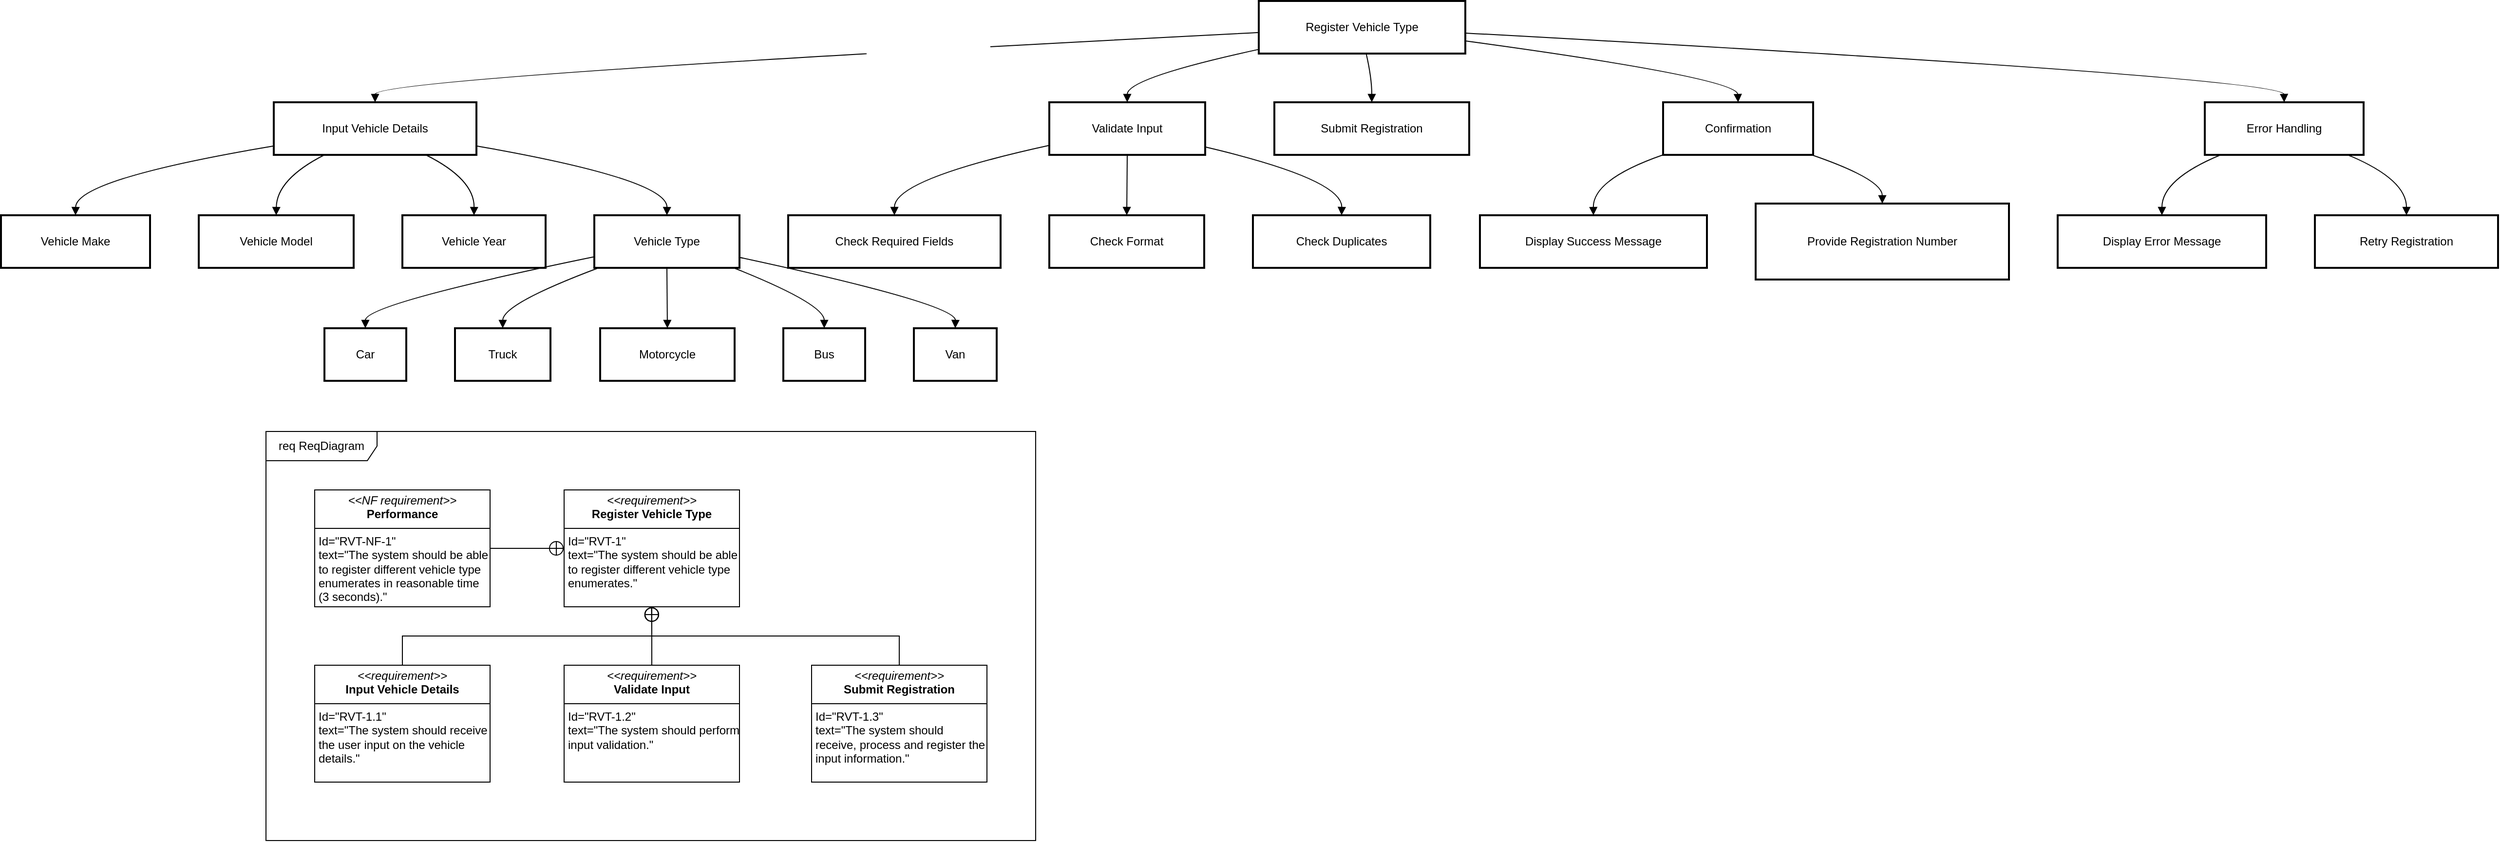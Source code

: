 <mxfile version="26.2.12">
  <diagram name="Página-1" id="f3qLATBkcaTukcZaTDRv">
    <mxGraphModel dx="2610" dy="1338" grid="1" gridSize="10" guides="1" tooltips="1" connect="1" arrows="1" fold="1" page="1" pageScale="1" pageWidth="827" pageHeight="1169" math="0" shadow="0">
      <root>
        <mxCell id="0" />
        <mxCell id="1" parent="0" />
        <mxCell id="2" value="Register Vehicle Type" style="whiteSpace=wrap;strokeWidth=2;" parent="1" vertex="1">
          <mxGeometry x="1299" y="8" width="212" height="54" as="geometry" />
        </mxCell>
        <mxCell id="3" value="Input Vehicle Details" style="whiteSpace=wrap;strokeWidth=2;" parent="1" vertex="1">
          <mxGeometry x="288" y="112" width="208" height="54" as="geometry" />
        </mxCell>
        <mxCell id="4" value="Vehicle Make" style="whiteSpace=wrap;strokeWidth=2;" parent="1" vertex="1">
          <mxGeometry x="8" y="228" width="153" height="54" as="geometry" />
        </mxCell>
        <mxCell id="5" value="Vehicle Model" style="whiteSpace=wrap;strokeWidth=2;" parent="1" vertex="1">
          <mxGeometry x="211" y="228" width="159" height="54" as="geometry" />
        </mxCell>
        <mxCell id="6" value="Vehicle Year" style="whiteSpace=wrap;strokeWidth=2;" parent="1" vertex="1">
          <mxGeometry x="420" y="228" width="147" height="54" as="geometry" />
        </mxCell>
        <mxCell id="7" value="Vehicle Type" style="whiteSpace=wrap;strokeWidth=2;" parent="1" vertex="1">
          <mxGeometry x="617" y="228" width="149" height="54" as="geometry" />
        </mxCell>
        <mxCell id="8" value="Car" style="whiteSpace=wrap;strokeWidth=2;" parent="1" vertex="1">
          <mxGeometry x="340" y="344" width="84" height="54" as="geometry" />
        </mxCell>
        <mxCell id="9" value="Truck" style="whiteSpace=wrap;strokeWidth=2;" parent="1" vertex="1">
          <mxGeometry x="474" y="344" width="98" height="54" as="geometry" />
        </mxCell>
        <mxCell id="10" value="Motorcycle" style="whiteSpace=wrap;strokeWidth=2;" parent="1" vertex="1">
          <mxGeometry x="623" y="344" width="138" height="54" as="geometry" />
        </mxCell>
        <mxCell id="11" value="Bus" style="whiteSpace=wrap;strokeWidth=2;" parent="1" vertex="1">
          <mxGeometry x="811" y="344" width="84" height="54" as="geometry" />
        </mxCell>
        <mxCell id="12" value="Van" style="whiteSpace=wrap;strokeWidth=2;" parent="1" vertex="1">
          <mxGeometry x="945" y="344" width="85" height="54" as="geometry" />
        </mxCell>
        <mxCell id="13" value="Validate Input" style="whiteSpace=wrap;strokeWidth=2;" parent="1" vertex="1">
          <mxGeometry x="1084" y="112" width="160" height="54" as="geometry" />
        </mxCell>
        <mxCell id="14" value="Check Required Fields" style="whiteSpace=wrap;strokeWidth=2;" parent="1" vertex="1">
          <mxGeometry x="816" y="228" width="218" height="54" as="geometry" />
        </mxCell>
        <mxCell id="15" value="Check Format" style="whiteSpace=wrap;strokeWidth=2;" parent="1" vertex="1">
          <mxGeometry x="1084" y="228" width="159" height="54" as="geometry" />
        </mxCell>
        <mxCell id="16" value="Check Duplicates" style="whiteSpace=wrap;strokeWidth=2;" parent="1" vertex="1">
          <mxGeometry x="1293" y="228" width="182" height="54" as="geometry" />
        </mxCell>
        <mxCell id="17" value="Submit Registration" style="whiteSpace=wrap;strokeWidth=2;" parent="1" vertex="1">
          <mxGeometry x="1315" y="112" width="200" height="54" as="geometry" />
        </mxCell>
        <mxCell id="18" value="Confirmation" style="whiteSpace=wrap;strokeWidth=2;" parent="1" vertex="1">
          <mxGeometry x="1714" y="112" width="154" height="54" as="geometry" />
        </mxCell>
        <mxCell id="19" value="Display Success Message" style="whiteSpace=wrap;strokeWidth=2;" parent="1" vertex="1">
          <mxGeometry x="1526" y="228" width="233" height="54" as="geometry" />
        </mxCell>
        <mxCell id="20" value="Provide Registration Number" style="whiteSpace=wrap;strokeWidth=2;" parent="1" vertex="1">
          <mxGeometry x="1809" y="216" width="260" height="78" as="geometry" />
        </mxCell>
        <mxCell id="21" value="Error Handling" style="whiteSpace=wrap;strokeWidth=2;" parent="1" vertex="1">
          <mxGeometry x="2270" y="112" width="163" height="54" as="geometry" />
        </mxCell>
        <mxCell id="22" value="Display Error Message" style="whiteSpace=wrap;strokeWidth=2;" parent="1" vertex="1">
          <mxGeometry x="2119" y="228" width="214" height="54" as="geometry" />
        </mxCell>
        <mxCell id="23" value="Retry Registration" style="whiteSpace=wrap;strokeWidth=2;" parent="1" vertex="1">
          <mxGeometry x="2383" y="228" width="188" height="54" as="geometry" />
        </mxCell>
        <mxCell id="24" value="" style="curved=1;startArrow=none;endArrow=block;exitX=0;exitY=0.6;entryX=0.5;entryY=0;" parent="1" source="2" target="3" edge="1">
          <mxGeometry relative="1" as="geometry">
            <Array as="points">
              <mxPoint x="392" y="87" />
            </Array>
          </mxGeometry>
        </mxCell>
        <mxCell id="25" value="" style="curved=1;startArrow=none;endArrow=block;exitX=0;exitY=0.83;entryX=0.5;entryY=0;" parent="1" source="3" target="4" edge="1">
          <mxGeometry relative="1" as="geometry">
            <Array as="points">
              <mxPoint x="85" y="191" />
            </Array>
          </mxGeometry>
        </mxCell>
        <mxCell id="26" value="" style="curved=1;startArrow=none;endArrow=block;exitX=0.25;exitY=1;entryX=0.5;entryY=0;" parent="1" source="3" target="5" edge="1">
          <mxGeometry relative="1" as="geometry">
            <Array as="points">
              <mxPoint x="291" y="191" />
            </Array>
          </mxGeometry>
        </mxCell>
        <mxCell id="27" value="" style="curved=1;startArrow=none;endArrow=block;exitX=0.75;exitY=1;entryX=0.5;entryY=0;" parent="1" source="3" target="6" edge="1">
          <mxGeometry relative="1" as="geometry">
            <Array as="points">
              <mxPoint x="494" y="191" />
            </Array>
          </mxGeometry>
        </mxCell>
        <mxCell id="28" value="" style="curved=1;startArrow=none;endArrow=block;exitX=1;exitY=0.83;entryX=0.5;entryY=0;" parent="1" source="3" target="7" edge="1">
          <mxGeometry relative="1" as="geometry">
            <Array as="points">
              <mxPoint x="692" y="191" />
            </Array>
          </mxGeometry>
        </mxCell>
        <mxCell id="29" value="" style="curved=1;startArrow=none;endArrow=block;exitX=0;exitY=0.79;entryX=0.5;entryY=0;" parent="1" source="7" target="8" edge="1">
          <mxGeometry relative="1" as="geometry">
            <Array as="points">
              <mxPoint x="382" y="319" />
            </Array>
          </mxGeometry>
        </mxCell>
        <mxCell id="30" value="" style="curved=1;startArrow=none;endArrow=block;exitX=0.03;exitY=1;entryX=0.5;entryY=0;" parent="1" source="7" target="9" edge="1">
          <mxGeometry relative="1" as="geometry">
            <Array as="points">
              <mxPoint x="523" y="319" />
            </Array>
          </mxGeometry>
        </mxCell>
        <mxCell id="31" value="" style="curved=1;startArrow=none;endArrow=block;exitX=0.5;exitY=1;entryX=0.5;entryY=0;" parent="1" source="7" target="10" edge="1">
          <mxGeometry relative="1" as="geometry">
            <Array as="points" />
          </mxGeometry>
        </mxCell>
        <mxCell id="32" value="" style="curved=1;startArrow=none;endArrow=block;exitX=0.96;exitY=1;entryX=0.5;entryY=0;" parent="1" source="7" target="11" edge="1">
          <mxGeometry relative="1" as="geometry">
            <Array as="points">
              <mxPoint x="853" y="319" />
            </Array>
          </mxGeometry>
        </mxCell>
        <mxCell id="33" value="" style="curved=1;startArrow=none;endArrow=block;exitX=1;exitY=0.8;entryX=0.5;entryY=0;" parent="1" source="7" target="12" edge="1">
          <mxGeometry relative="1" as="geometry">
            <Array as="points">
              <mxPoint x="988" y="319" />
            </Array>
          </mxGeometry>
        </mxCell>
        <mxCell id="34" value="" style="curved=1;startArrow=none;endArrow=block;exitX=0;exitY=0.92;entryX=0.5;entryY=0;" parent="1" source="2" target="13" edge="1">
          <mxGeometry relative="1" as="geometry">
            <Array as="points">
              <mxPoint x="1164" y="87" />
            </Array>
          </mxGeometry>
        </mxCell>
        <mxCell id="35" value="" style="curved=1;startArrow=none;endArrow=block;exitX=0;exitY=0.82;entryX=0.5;entryY=0;" parent="1" source="13" target="14" edge="1">
          <mxGeometry relative="1" as="geometry">
            <Array as="points">
              <mxPoint x="925" y="191" />
            </Array>
          </mxGeometry>
        </mxCell>
        <mxCell id="36" value="" style="curved=1;startArrow=none;endArrow=block;exitX=0.5;exitY=1;entryX=0.5;entryY=0;" parent="1" source="13" target="15" edge="1">
          <mxGeometry relative="1" as="geometry">
            <Array as="points" />
          </mxGeometry>
        </mxCell>
        <mxCell id="37" value="" style="curved=1;startArrow=none;endArrow=block;exitX=1;exitY=0.85;entryX=0.5;entryY=0;" parent="1" source="13" target="16" edge="1">
          <mxGeometry relative="1" as="geometry">
            <Array as="points">
              <mxPoint x="1385" y="191" />
            </Array>
          </mxGeometry>
        </mxCell>
        <mxCell id="38" value="" style="curved=1;startArrow=none;endArrow=block;exitX=0.52;exitY=1;entryX=0.5;entryY=0;" parent="1" source="2" target="17" edge="1">
          <mxGeometry relative="1" as="geometry">
            <Array as="points">
              <mxPoint x="1415" y="87" />
            </Array>
          </mxGeometry>
        </mxCell>
        <mxCell id="39" value="" style="curved=1;startArrow=none;endArrow=block;exitX=1;exitY=0.76;entryX=0.5;entryY=0;" parent="1" source="2" target="18" edge="1">
          <mxGeometry relative="1" as="geometry">
            <Array as="points">
              <mxPoint x="1790" y="87" />
            </Array>
          </mxGeometry>
        </mxCell>
        <mxCell id="40" value="" style="curved=1;startArrow=none;endArrow=block;exitX=0;exitY=1;entryX=0.5;entryY=0;" parent="1" source="18" target="19" edge="1">
          <mxGeometry relative="1" as="geometry">
            <Array as="points">
              <mxPoint x="1642" y="191" />
            </Array>
          </mxGeometry>
        </mxCell>
        <mxCell id="41" value="" style="curved=1;startArrow=none;endArrow=block;exitX=0.99;exitY=1;entryX=0.5;entryY=0;" parent="1" source="18" target="20" edge="1">
          <mxGeometry relative="1" as="geometry">
            <Array as="points">
              <mxPoint x="1939" y="191" />
            </Array>
          </mxGeometry>
        </mxCell>
        <mxCell id="42" value="" style="curved=1;startArrow=none;endArrow=block;exitX=1;exitY=0.61;entryX=0.5;entryY=0;" parent="1" source="2" target="21" edge="1">
          <mxGeometry relative="1" as="geometry">
            <Array as="points">
              <mxPoint x="2351" y="87" />
            </Array>
          </mxGeometry>
        </mxCell>
        <mxCell id="43" value="" style="curved=1;startArrow=none;endArrow=block;exitX=0.1;exitY=1;entryX=0.5;entryY=0;" parent="1" source="21" target="22" edge="1">
          <mxGeometry relative="1" as="geometry">
            <Array as="points">
              <mxPoint x="2226" y="191" />
            </Array>
          </mxGeometry>
        </mxCell>
        <mxCell id="44" value="" style="curved=1;startArrow=none;endArrow=block;exitX=0.9;exitY=1;entryX=0.5;entryY=0;" parent="1" source="21" target="23" edge="1">
          <mxGeometry relative="1" as="geometry">
            <Array as="points">
              <mxPoint x="2477" y="191" />
            </Array>
          </mxGeometry>
        </mxCell>
        <mxCell id="6hqPJ0QCGB1sy81xowbr-44" value="req ReqDiagram" style="shape=umlFrame;whiteSpace=wrap;html=1;pointerEvents=0;width=114;height=30;" vertex="1" parent="1">
          <mxGeometry x="280" y="450" width="790" height="420" as="geometry" />
        </mxCell>
        <mxCell id="6hqPJ0QCGB1sy81xowbr-47" value="&lt;p style=&quot;margin:0px;margin-top:4px;text-align:center;&quot;&gt;&lt;i&gt;&amp;lt;&amp;lt;requirement&amp;gt;&amp;gt;&lt;/i&gt;&lt;br&gt;&lt;b&gt;Register Vehicle Type&lt;/b&gt;&lt;/p&gt;&lt;hr size=&quot;1&quot; style=&quot;border-style:solid;&quot;&gt;&lt;p style=&quot;margin:0px;margin-left:4px;&quot;&gt;Id=&quot;RVT-1&quot;&lt;/p&gt;&lt;p style=&quot;margin:0px;margin-left:4px;&quot;&gt;text=&quot;The system should be able to register different vehicle type enumerates.&quot;&lt;/p&gt;" style="verticalAlign=top;align=left;overflow=fill;html=1;whiteSpace=wrap;" vertex="1" parent="1">
          <mxGeometry x="586" y="510" width="180" height="120" as="geometry" />
        </mxCell>
        <mxCell id="6hqPJ0QCGB1sy81xowbr-49" style="edgeStyle=orthogonalEdgeStyle;rounded=0;orthogonalLoop=1;jettySize=auto;html=1;exitX=1;exitY=0.5;exitDx=0;exitDy=0;entryX=0;entryY=0.5;entryDx=0;entryDy=0;endArrow=circlePlus;endFill=0;" edge="1" parent="1" source="6hqPJ0QCGB1sy81xowbr-48" target="6hqPJ0QCGB1sy81xowbr-47">
          <mxGeometry relative="1" as="geometry" />
        </mxCell>
        <mxCell id="6hqPJ0QCGB1sy81xowbr-48" value="&lt;p style=&quot;margin:0px;margin-top:4px;text-align:center;&quot;&gt;&lt;i&gt;&amp;lt;&amp;lt;NF requirement&amp;gt;&amp;gt;&lt;/i&gt;&lt;br&gt;&lt;b&gt;Performance&lt;/b&gt;&lt;/p&gt;&lt;hr size=&quot;1&quot; style=&quot;border-style:solid;&quot;&gt;&lt;p style=&quot;margin:0px;margin-left:4px;&quot;&gt;Id=&quot;RVT-NF-1&quot;&lt;/p&gt;&lt;p style=&quot;margin:0px;margin-left:4px;&quot;&gt;text=&quot;The system should be able to register different vehicle type enumerates in reasonable time (3 seconds).&quot;&lt;/p&gt;" style="verticalAlign=top;align=left;overflow=fill;html=1;whiteSpace=wrap;" vertex="1" parent="1">
          <mxGeometry x="330" y="510" width="180" height="120" as="geometry" />
        </mxCell>
        <mxCell id="6hqPJ0QCGB1sy81xowbr-58" style="edgeStyle=orthogonalEdgeStyle;rounded=0;orthogonalLoop=1;jettySize=auto;html=1;exitX=0.5;exitY=0;exitDx=0;exitDy=0;entryX=0.5;entryY=1;entryDx=0;entryDy=0;endArrow=circlePlus;endFill=0;" edge="1" parent="1" source="6hqPJ0QCGB1sy81xowbr-52" target="6hqPJ0QCGB1sy81xowbr-47">
          <mxGeometry relative="1" as="geometry" />
        </mxCell>
        <mxCell id="6hqPJ0QCGB1sy81xowbr-52" value="&lt;p style=&quot;margin:0px;margin-top:4px;text-align:center;&quot;&gt;&lt;i&gt;&amp;lt;&amp;lt;requirement&amp;gt;&amp;gt;&lt;/i&gt;&lt;br&gt;&lt;b&gt;Input Vehicle Details&lt;/b&gt;&lt;/p&gt;&lt;hr size=&quot;1&quot; style=&quot;border-style:solid;&quot;&gt;&lt;p style=&quot;margin:0px;margin-left:4px;&quot;&gt;Id=&quot;RVT-1.1&quot;&lt;/p&gt;&lt;p style=&quot;margin:0px;margin-left:4px;&quot;&gt;text=&quot;The system should receive the user input on the vehicle details.&quot;&lt;/p&gt;" style="verticalAlign=top;align=left;overflow=fill;html=1;whiteSpace=wrap;" vertex="1" parent="1">
          <mxGeometry x="330" y="690" width="180" height="120" as="geometry" />
        </mxCell>
        <mxCell id="6hqPJ0QCGB1sy81xowbr-59" style="edgeStyle=orthogonalEdgeStyle;rounded=0;orthogonalLoop=1;jettySize=auto;html=1;exitX=0.5;exitY=0;exitDx=0;exitDy=0;endArrow=circlePlus;endFill=0;" edge="1" parent="1" source="6hqPJ0QCGB1sy81xowbr-53">
          <mxGeometry relative="1" as="geometry">
            <mxPoint x="675.737" y="630" as="targetPoint" />
          </mxGeometry>
        </mxCell>
        <mxCell id="6hqPJ0QCGB1sy81xowbr-53" value="&lt;p style=&quot;margin:0px;margin-top:4px;text-align:center;&quot;&gt;&lt;i&gt;&amp;lt;&amp;lt;requirement&amp;gt;&amp;gt;&lt;/i&gt;&lt;br&gt;&lt;b&gt;Validate Input&lt;/b&gt;&lt;/p&gt;&lt;hr size=&quot;1&quot; style=&quot;border-style:solid;&quot;&gt;&lt;p style=&quot;margin:0px;margin-left:4px;&quot;&gt;Id=&quot;RVT-1.2&quot;&lt;/p&gt;&lt;p style=&quot;margin:0px;margin-left:4px;&quot;&gt;text=&quot;The system should perform input validation.&quot;&lt;/p&gt;" style="verticalAlign=top;align=left;overflow=fill;html=1;whiteSpace=wrap;" vertex="1" parent="1">
          <mxGeometry x="586" y="690" width="180" height="120" as="geometry" />
        </mxCell>
        <mxCell id="6hqPJ0QCGB1sy81xowbr-60" style="edgeStyle=orthogonalEdgeStyle;rounded=0;orthogonalLoop=1;jettySize=auto;html=1;exitX=0.5;exitY=0;exitDx=0;exitDy=0;endArrow=circlePlus;endFill=0;" edge="1" parent="1" source="6hqPJ0QCGB1sy81xowbr-54" target="6hqPJ0QCGB1sy81xowbr-47">
          <mxGeometry relative="1" as="geometry" />
        </mxCell>
        <mxCell id="6hqPJ0QCGB1sy81xowbr-54" value="&lt;p style=&quot;margin:0px;margin-top:4px;text-align:center;&quot;&gt;&lt;i&gt;&amp;lt;&amp;lt;requirement&amp;gt;&amp;gt;&lt;/i&gt;&lt;br&gt;&lt;b&gt;Submit Registration&lt;/b&gt;&lt;/p&gt;&lt;hr size=&quot;1&quot; style=&quot;border-style:solid;&quot;&gt;&lt;p style=&quot;margin:0px;margin-left:4px;&quot;&gt;Id=&quot;RVT-1.3&quot;&lt;/p&gt;&lt;p style=&quot;margin:0px;margin-left:4px;&quot;&gt;text=&quot;The system should receive, process and register the input information.&quot;&lt;/p&gt;" style="verticalAlign=top;align=left;overflow=fill;html=1;whiteSpace=wrap;" vertex="1" parent="1">
          <mxGeometry x="840" y="690" width="180" height="120" as="geometry" />
        </mxCell>
      </root>
    </mxGraphModel>
  </diagram>
</mxfile>
